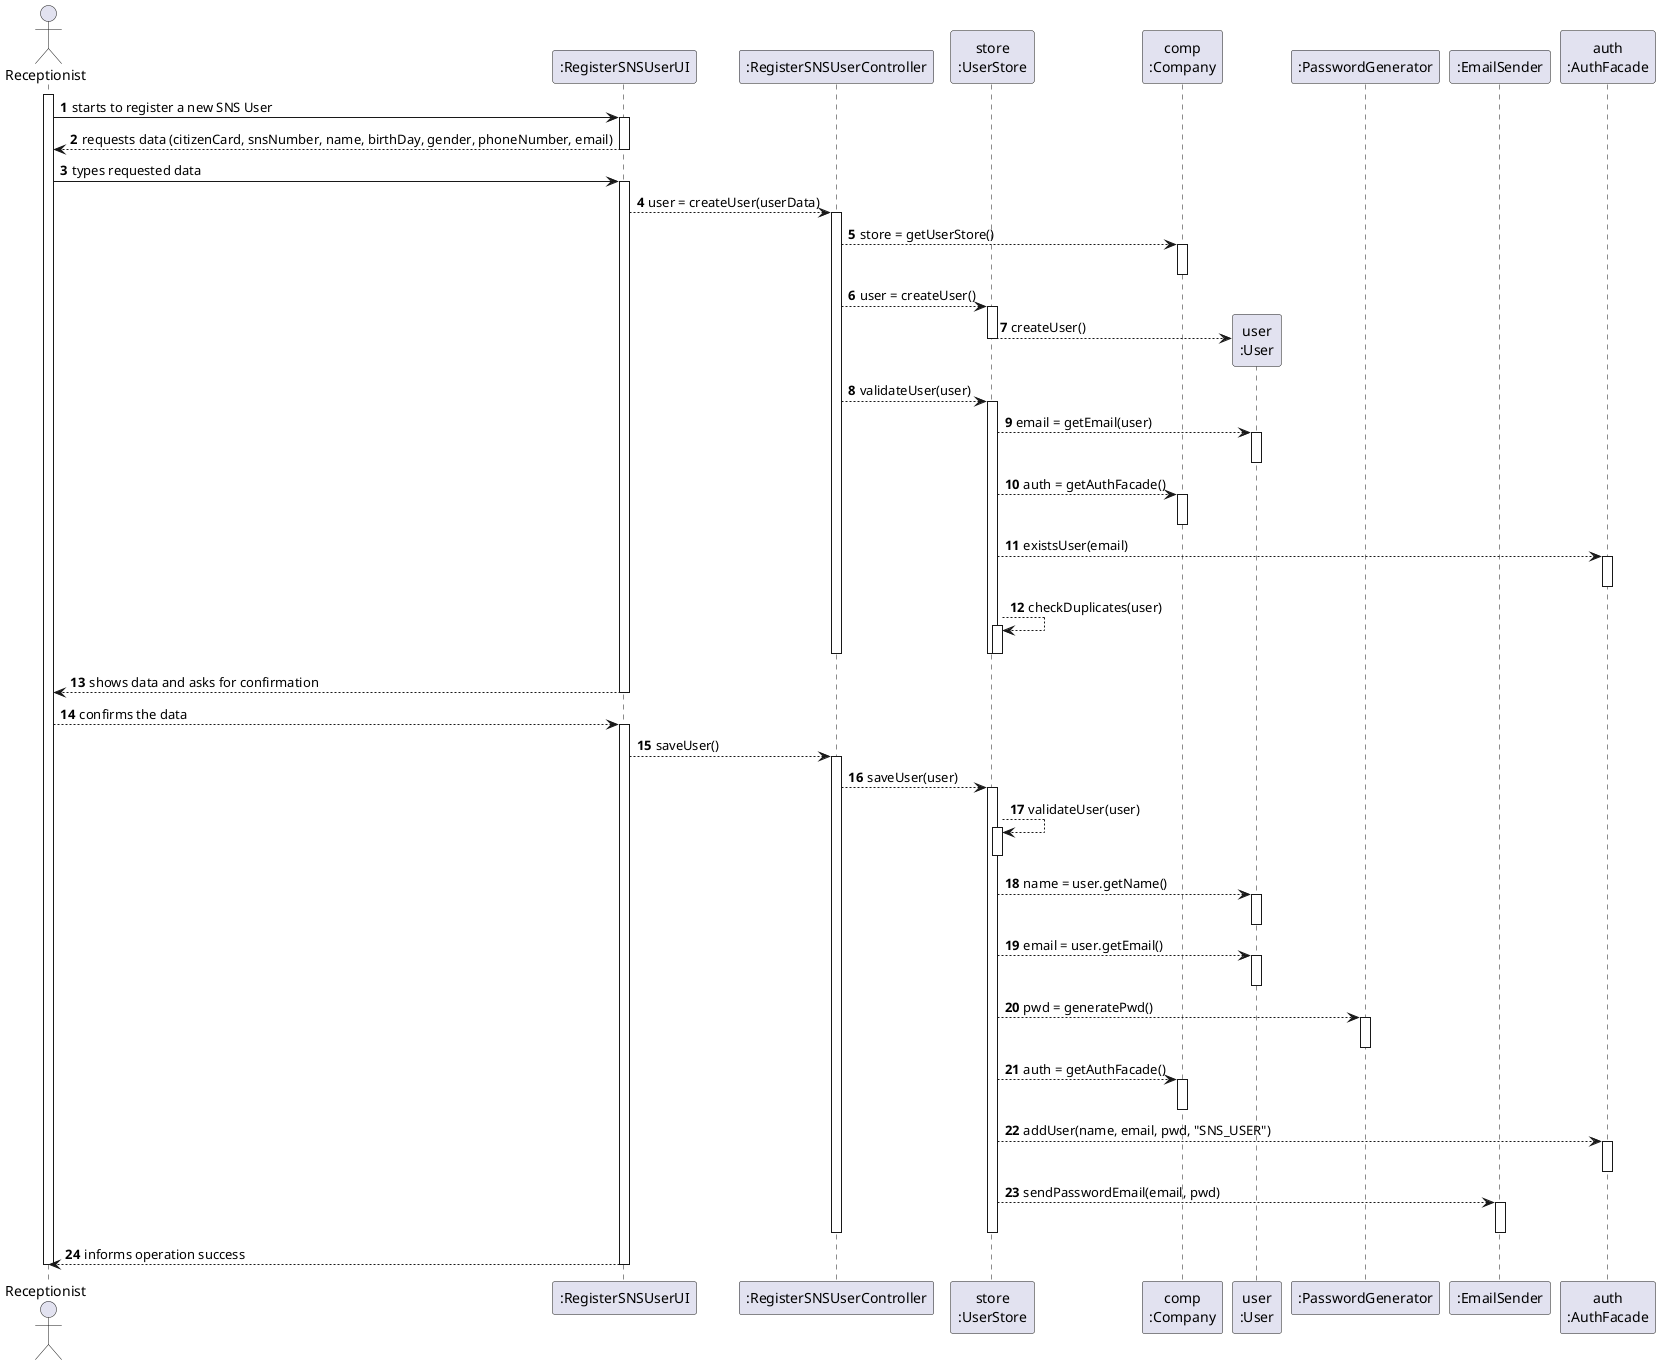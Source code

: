 @startuml Sequence Diagram
autonumber
'hide footbox
actor "Receptionist" as RECEPT

participant ":RegisterSNSUserUI" as UI
participant ":RegisterSNSUserController" as CTRL
participant "store\n:UserStore" as STORE
participant "comp\n:Company" as COMP
participant "user\n:User" as USER
participant ":PasswordGenerator" as PWDGEN
participant ":EmailSender" as EMAIL
participant "auth\n:AuthFacade" as AUTH
' participant "lstSnsU\n:List<SNSUser>" as LIST

activate RECEPT
RECEPT -> UI : starts to register a new SNS User
activate UI
UI --> RECEPT : requests data (citizenCard, snsNumber, name, birthDay, gender, phoneNumber, email)
deactivate UI

RECEPT -> UI : types requested data
activate UI

UI --> CTRL : user = createUser(userData)
activate CTRL

CTRL --> COMP : store = getUserStore()
activate COMP
deactivate COMP

CTRL --> STORE : user = createUser()
activate STORE

STORE --> USER** : createUser()

deactivate STORE

CTRL --> STORE : validateUser(user)
activate STORE

STORE --> USER : email = getEmail(user)
activate USER
deactivate USER

STORE --> COMP : auth = getAuthFacade()
activate COMP
deactivate COMP

STORE --> AUTH : existsUser(email)
activate AUTH
deactivate AUTH

STORE --> STORE : checkDuplicates(user)
activate STORE
deactivate STORE

deactivate STORE
deactivate CTRL

UI --> RECEPT : shows data and asks for confirmation
deactivate UI


RECEPT --> UI : confirms the data
activate UI

UI --> CTRL : saveUser()
activate CTRL

CTRL --> STORE : saveUser(user)
activate STORE

STORE --> STORE : validateUser(user)
activate STORE
deactivate STORE

STORE --> USER : name = user.getName()
activate USER
deactivate USER

STORE --> USER : email = user.getEmail()
activate USER
deactivate USER

STORE --> PWDGEN : pwd = generatePwd()
activate PWDGEN
deactivate PWDGEN

STORE --> COMP : auth = getAuthFacade()
activate COMP
deactivate COMP

STORE --> AUTH : addUser(name, email, pwd, "SNS_USER")
activate AUTH
deactivate AUTH

STORE --> EMAIL : sendPasswordEmail(email, pwd)
activate EMAIL
deactivate EMAIL

deactivate STORE
deactivate CTRL

UI --> RECEPT : informs operation success
deactivate UI

deactivate RECEPT

@enduml